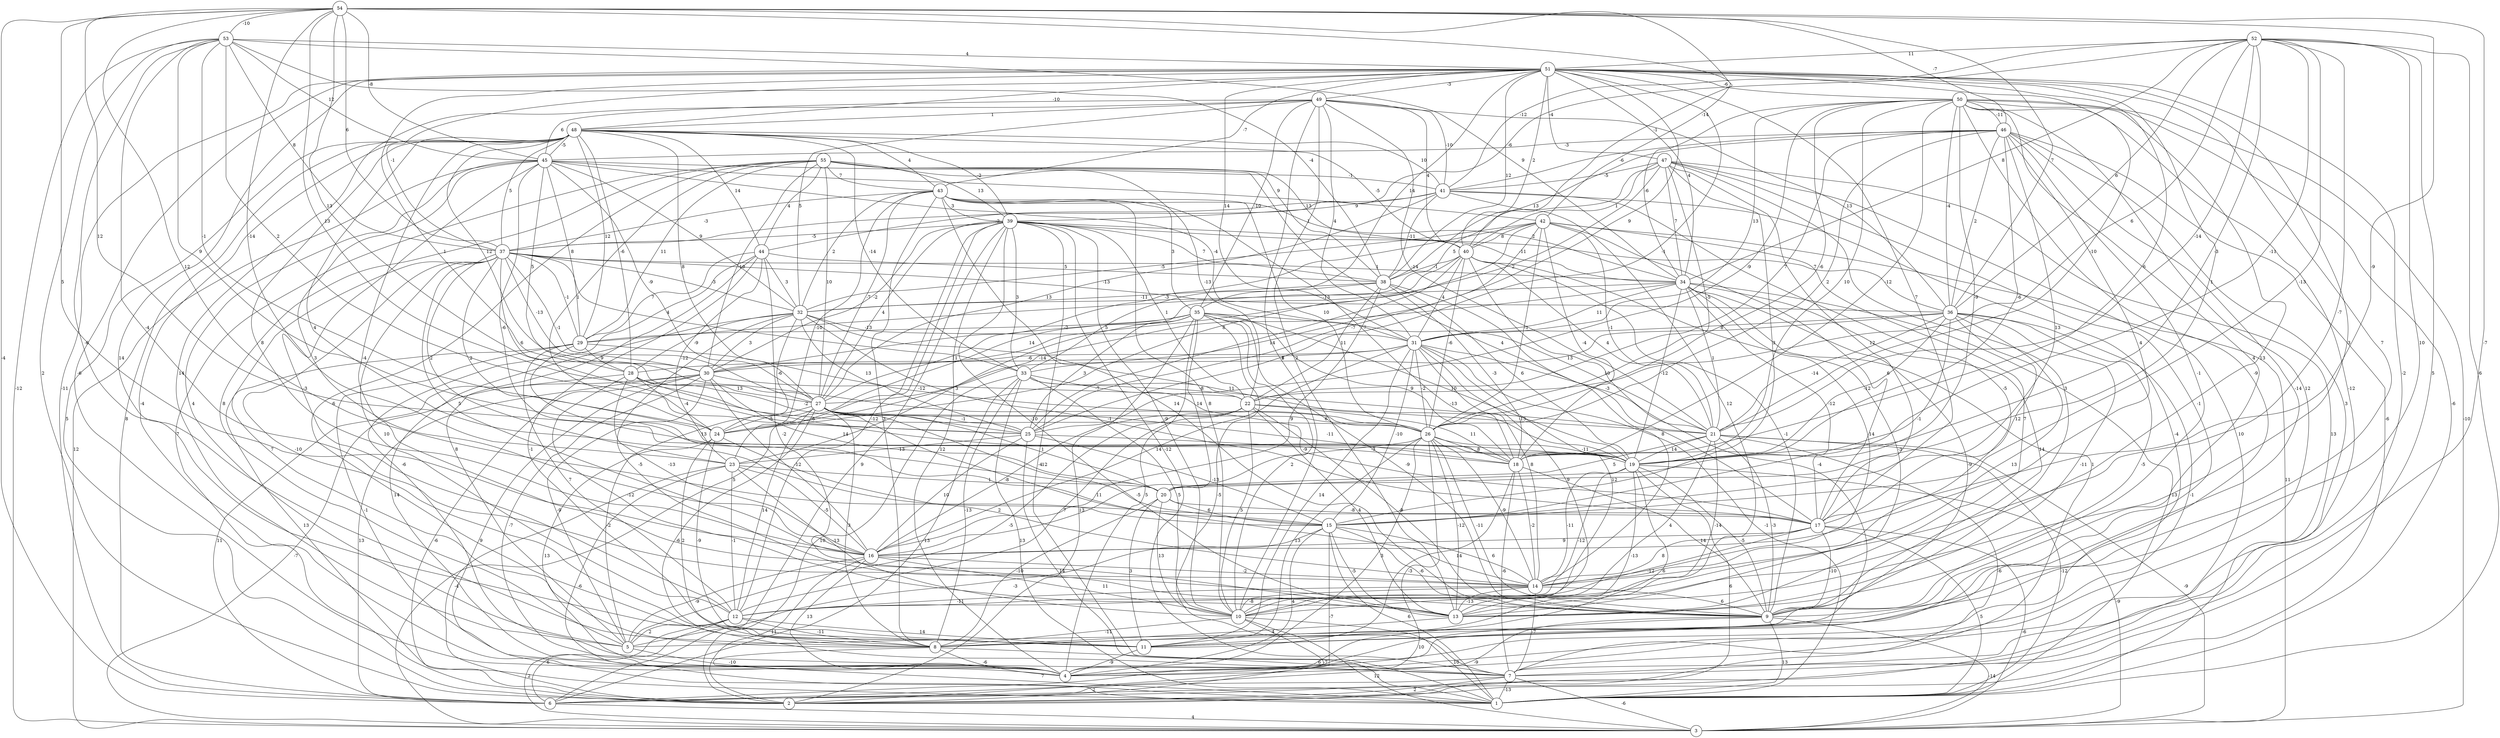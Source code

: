 graph { 
	 fontname="Helvetica,Arial,sans-serif" 
	 node [shape = circle]; 
	 55 -- 2 [label = "7"];
	 55 -- 5 [label = "8"];
	 55 -- 8 [label = "6"];
	 55 -- 17 [label = "4"];
	 55 -- 22 [label = "-13"];
	 55 -- 24 [label = "1"];
	 55 -- 27 [label = "10"];
	 55 -- 29 [label = "11"];
	 55 -- 30 [label = "-10"];
	 55 -- 38 [label = "1"];
	 55 -- 39 [label = "13"];
	 55 -- 40 [label = "13"];
	 55 -- 43 [label = "7"];
	 55 -- 44 [label = "4"];
	 54 -- 6 [label = "-4"];
	 54 -- 7 [label = "-7"];
	 54 -- 15 [label = "12"];
	 54 -- 16 [label = "5"];
	 54 -- 17 [label = "-9"];
	 54 -- 19 [label = "12"];
	 54 -- 23 [label = "-14"];
	 54 -- 26 [label = "13"];
	 54 -- 27 [label = "13"];
	 54 -- 36 [label = "7"];
	 54 -- 37 [label = "6"];
	 54 -- 40 [label = "-1"];
	 54 -- 42 [label = "-14"];
	 54 -- 45 [label = "-8"];
	 54 -- 46 [label = "-7"];
	 54 -- 53 [label = "-10"];
	 53 -- 2 [label = "2"];
	 53 -- 3 [label = "-12"];
	 53 -- 9 [label = "-4"];
	 53 -- 11 [label = "-6"];
	 53 -- 19 [label = "9"];
	 53 -- 24 [label = "-1"];
	 53 -- 25 [label = "2"];
	 53 -- 34 [label = "9"];
	 53 -- 37 [label = "8"];
	 53 -- 38 [label = "-4"];
	 53 -- 45 [label = "12"];
	 53 -- 51 [label = "4"];
	 52 -- 1 [label = "6"];
	 52 -- 6 [label = "5"];
	 52 -- 8 [label = "10"];
	 52 -- 14 [label = "-7"];
	 52 -- 15 [label = "-13"];
	 52 -- 18 [label = "-11"];
	 52 -- 19 [label = "-3"];
	 52 -- 21 [label = "-14"];
	 52 -- 22 [label = "6"];
	 52 -- 34 [label = "8"];
	 52 -- 36 [label = "6"];
	 52 -- 41 [label = "-12"];
	 52 -- 44 [label = "-6"];
	 52 -- 51 [label = "11"];
	 51 -- 4 [label = "-6"];
	 51 -- 6 [label = "-11"];
	 51 -- 7 [label = "-2"];
	 51 -- 8 [label = "14"];
	 51 -- 9 [label = "7"];
	 51 -- 10 [label = "3"];
	 51 -- 17 [label = "7"];
	 51 -- 18 [label = "6"];
	 51 -- 20 [label = "1"];
	 51 -- 21 [label = "-10"];
	 51 -- 25 [label = "-1"];
	 51 -- 26 [label = "1"];
	 51 -- 31 [label = "14"];
	 51 -- 33 [label = "9"];
	 51 -- 34 [label = "4"];
	 51 -- 35 [label = "14"];
	 51 -- 37 [label = "-1"];
	 51 -- 38 [label = "12"];
	 51 -- 40 [label = "2"];
	 51 -- 43 [label = "-7"];
	 51 -- 47 [label = "-4"];
	 51 -- 48 [label = "-10"];
	 51 -- 49 [label = "-3"];
	 51 -- 50 [label = "-6"];
	 50 -- 1 [label = "-6"];
	 50 -- 3 [label = "-10"];
	 50 -- 4 [label = "12"];
	 50 -- 7 [label = "-12"];
	 50 -- 9 [label = "4"];
	 50 -- 10 [label = "13"];
	 50 -- 11 [label = "-9"];
	 50 -- 18 [label = "-12"];
	 50 -- 19 [label = "10"];
	 50 -- 20 [label = "-9"];
	 50 -- 25 [label = "-9"];
	 50 -- 26 [label = "-6"];
	 50 -- 31 [label = "13"];
	 50 -- 34 [label = "-6"];
	 50 -- 36 [label = "-4"];
	 50 -- 46 [label = "-11"];
	 49 -- 5 [label = "14"];
	 49 -- 10 [label = "1"];
	 49 -- 13 [label = "2"];
	 49 -- 21 [label = "-14"];
	 49 -- 31 [label = "4"];
	 49 -- 32 [label = "5"];
	 49 -- 35 [label = "-10"];
	 49 -- 36 [label = "13"];
	 49 -- 40 [label = "4"];
	 49 -- 41 [label = "-10"];
	 49 -- 45 [label = "6"];
	 49 -- 48 [label = "1"];
	 48 -- 2 [label = "5"];
	 48 -- 4 [label = "-4"];
	 48 -- 6 [label = "8"];
	 48 -- 14 [label = "-4"];
	 48 -- 16 [label = "8"];
	 48 -- 17 [label = "4"];
	 48 -- 27 [label = "8"];
	 48 -- 28 [label = "-6"];
	 48 -- 29 [label = "12"];
	 48 -- 30 [label = "12"];
	 48 -- 33 [label = "-14"];
	 48 -- 37 [label = "5"];
	 48 -- 39 [label = "-2"];
	 48 -- 40 [label = "-5"];
	 48 -- 41 [label = "10"];
	 48 -- 43 [label = "4"];
	 48 -- 44 [label = "14"];
	 48 -- 45 [label = "-5"];
	 47 -- 1 [label = "13"];
	 47 -- 6 [label = "10"];
	 47 -- 9 [label = "3"];
	 47 -- 11 [label = "-1"];
	 47 -- 15 [label = "3"];
	 47 -- 17 [label = "12"];
	 47 -- 26 [label = "-5"];
	 47 -- 29 [label = "5"];
	 47 -- 30 [label = "2"];
	 47 -- 34 [label = "7"];
	 47 -- 40 [label = "1"];
	 47 -- 41 [label = "-5"];
	 46 -- 2 [label = "-6"];
	 46 -- 5 [label = "-14"];
	 46 -- 7 [label = "3"];
	 46 -- 13 [label = "-1"];
	 46 -- 15 [label = "13"];
	 46 -- 16 [label = "4"];
	 46 -- 19 [label = "-6"];
	 46 -- 22 [label = "7"];
	 46 -- 26 [label = "2"];
	 46 -- 36 [label = "2"];
	 46 -- 38 [label = "13"];
	 46 -- 41 [label = "-6"];
	 46 -- 45 [label = "-3"];
	 45 -- 3 [label = "12"];
	 45 -- 5 [label = "4"];
	 45 -- 12 [label = "-3"];
	 45 -- 16 [label = "3"];
	 45 -- 20 [label = "-6"];
	 45 -- 27 [label = "-9"];
	 45 -- 28 [label = "5"];
	 45 -- 29 [label = "8"];
	 45 -- 31 [label = "-4"];
	 45 -- 32 [label = "9"];
	 45 -- 41 [label = "-1"];
	 45 -- 42 [label = "9"];
	 44 -- 5 [label = "8"];
	 44 -- 7 [label = "-6"];
	 44 -- 10 [label = "-2"];
	 44 -- 11 [label = "-1"];
	 44 -- 23 [label = "-12"];
	 44 -- 29 [label = "7"];
	 44 -- 32 [label = "3"];
	 44 -- 38 [label = "5"];
	 43 -- 8 [label = "3"];
	 43 -- 9 [label = "14"];
	 43 -- 10 [label = "8"];
	 43 -- 18 [label = "7"];
	 43 -- 23 [label = "-10"];
	 43 -- 26 [label = "10"];
	 43 -- 27 [label = "-7"];
	 43 -- 32 [label = "2"];
	 43 -- 34 [label = "2"];
	 43 -- 35 [label = "3"];
	 43 -- 37 [label = "-3"];
	 43 -- 39 [label = "3"];
	 42 -- 3 [label = "11"];
	 42 -- 13 [label = "7"];
	 42 -- 17 [label = "6"];
	 42 -- 18 [label = "-4"];
	 42 -- 21 [label = "-1"];
	 42 -- 24 [label = "8"];
	 42 -- 25 [label = "-7"];
	 42 -- 26 [label = "-1"];
	 42 -- 30 [label = "-3"];
	 42 -- 32 [label = "-5"];
	 42 -- 40 [label = "8"];
	 41 -- 4 [label = "-4"];
	 41 -- 13 [label = "12"];
	 41 -- 14 [label = "-5"];
	 41 -- 27 [label = "13"];
	 41 -- 37 [label = "-2"];
	 41 -- 38 [label = "-11"];
	 41 -- 39 [label = "9"];
	 40 -- 4 [label = "-4"];
	 40 -- 7 [label = "1"];
	 40 -- 9 [label = "-1"];
	 40 -- 21 [label = "4"];
	 40 -- 24 [label = "14"];
	 40 -- 25 [label = "14"];
	 40 -- 26 [label = "-6"];
	 40 -- 31 [label = "4"];
	 40 -- 38 [label = "-1"];
	 39 -- 1 [label = "-4"];
	 39 -- 3 [label = "5"];
	 39 -- 4 [label = "12"];
	 39 -- 6 [label = "9"];
	 39 -- 7 [label = "-12"];
	 39 -- 10 [label = "-9"];
	 39 -- 12 [label = "-12"];
	 39 -- 13 [label = "-10"];
	 39 -- 22 [label = "1"];
	 39 -- 27 [label = "4"];
	 39 -- 30 [label = "-2"];
	 39 -- 33 [label = "3"];
	 39 -- 34 [label = "-11"];
	 39 -- 36 [label = "7"];
	 39 -- 37 [label = "-5"];
	 39 -- 38 [label = "7"];
	 38 -- 14 [label = "8"];
	 38 -- 16 [label = "9"];
	 38 -- 18 [label = "-3"];
	 38 -- 19 [label = "6"];
	 38 -- 22 [label = "11"];
	 38 -- 32 [label = "-11"];
	 38 -- 33 [label = "5"];
	 37 -- 8 [label = "7"];
	 37 -- 11 [label = "-10"];
	 37 -- 12 [label = "10"];
	 37 -- 16 [label = "5"];
	 37 -- 19 [label = "2"];
	 37 -- 23 [label = "2"];
	 37 -- 25 [label = "6"];
	 37 -- 27 [label = "-1"];
	 37 -- 29 [label = "-1"];
	 37 -- 30 [label = "-13"];
	 37 -- 32 [label = "-3"];
	 37 -- 33 [label = "4"];
	 37 -- 34 [label = "1"];
	 37 -- 36 [label = "-13"];
	 36 -- 4 [label = "-1"];
	 36 -- 9 [label = "-5"];
	 36 -- 10 [label = "13"];
	 36 -- 13 [label = "-11"];
	 36 -- 15 [label = "-1"];
	 36 -- 17 [label = "12"];
	 36 -- 19 [label = "-12"];
	 36 -- 21 [label = "-14"];
	 36 -- 27 [label = "13"];
	 36 -- 31 [label = "8"];
	 35 -- 2 [label = "13"];
	 35 -- 4 [label = "5"];
	 35 -- 7 [label = "-5"];
	 35 -- 9 [label = "-9"];
	 35 -- 10 [label = "2"];
	 35 -- 18 [label = "9"];
	 35 -- 19 [label = "10"];
	 35 -- 20 [label = "14"];
	 35 -- 21 [label = "10"];
	 35 -- 23 [label = "3"];
	 35 -- 25 [label = "3"];
	 35 -- 27 [label = "11"];
	 35 -- 29 [label = "-2"];
	 34 -- 1 [label = "13"];
	 34 -- 8 [label = "-9"];
	 34 -- 9 [label = "14"];
	 34 -- 13 [label = "-3"];
	 34 -- 14 [label = "14"];
	 34 -- 17 [label = "-12"];
	 34 -- 19 [label = "-12"];
	 34 -- 21 [label = "1"];
	 34 -- 24 [label = "-14"];
	 34 -- 31 [label = "11"];
	 34 -- 32 [label = "-13"];
	 33 -- 1 [label = "13"];
	 33 -- 2 [label = "10"];
	 33 -- 6 [label = "13"];
	 33 -- 8 [label = "-13"];
	 33 -- 10 [label = "5"];
	 33 -- 17 [label = "-9"];
	 33 -- 21 [label = "-13"];
	 33 -- 22 [label = "-8"];
	 32 -- 4 [label = "14"];
	 32 -- 13 [label = "-5"];
	 32 -- 17 [label = "-1"];
	 32 -- 19 [label = "11"];
	 32 -- 24 [label = "-6"];
	 32 -- 25 [label = "13"];
	 32 -- 28 [label = "-9"];
	 32 -- 30 [label = "3"];
	 32 -- 31 [label = "-13"];
	 31 -- 1 [label = "-1"];
	 31 -- 10 [label = "12"];
	 31 -- 11 [label = "14"];
	 31 -- 13 [label = "9"];
	 31 -- 14 [label = "8"];
	 31 -- 15 [label = "-10"];
	 31 -- 16 [label = "14"];
	 31 -- 21 [label = "-3"];
	 31 -- 26 [label = "-2"];
	 31 -- 28 [label = "-6"];
	 31 -- 30 [label = "8"];
	 30 -- 1 [label = "9"];
	 30 -- 2 [label = "-6"];
	 30 -- 3 [label = "-7"];
	 30 -- 4 [label = "-7"];
	 30 -- 5 [label = "-9"];
	 30 -- 6 [label = "13"];
	 30 -- 16 [label = "-12"];
	 30 -- 20 [label = "14"];
	 30 -- 22 [label = "-7"];
	 29 -- 1 [label = "13"];
	 29 -- 4 [label = "-1"];
	 29 -- 12 [label = "7"];
	 29 -- 15 [label = "13"];
	 29 -- 26 [label = "-12"];
	 29 -- 28 [label = "9"];
	 28 -- 6 [label = "11"];
	 28 -- 13 [label = "-12"];
	 28 -- 16 [label = "-13"];
	 28 -- 19 [label = "-6"];
	 28 -- 24 [label = "-4"];
	 28 -- 25 [label = "-2"];
	 28 -- 27 [label = "13"];
	 27 -- 5 [label = "-2"];
	 27 -- 7 [label = "-6"];
	 27 -- 8 [label = "3"];
	 27 -- 12 [label = "14"];
	 27 -- 14 [label = "11"];
	 27 -- 15 [label = "-12"];
	 27 -- 18 [label = "-11"];
	 27 -- 20 [label = "1"];
	 27 -- 24 [label = "-5"];
	 27 -- 25 [label = "-1"];
	 27 -- 26 [label = "6"];
	 26 -- 2 [label = "-3"];
	 26 -- 4 [label = "3"];
	 26 -- 9 [label = "-11"];
	 26 -- 11 [label = "13"];
	 26 -- 13 [label = "-12"];
	 26 -- 14 [label = "-9"];
	 26 -- 16 [label = "-5"];
	 26 -- 18 [label = "8"];
	 26 -- 19 [label = "-11"];
	 25 -- 1 [label = "14"];
	 25 -- 15 [label = "-13"];
	 25 -- 16 [label = "10"];
	 25 -- 18 [label = "-3"];
	 25 -- 23 [label = "-13"];
	 24 -- 4 [label = "13"];
	 24 -- 8 [label = "2"];
	 24 -- 11 [label = "-9"];
	 24 -- 14 [label = "2"];
	 23 -- 1 [label = "-6"];
	 23 -- 2 [label = "-4"];
	 23 -- 12 [label = "-1"];
	 23 -- 13 [label = "-13"];
	 23 -- 16 [label = "-5"];
	 23 -- 20 [label = "1"];
	 22 -- 5 [label = "-5"];
	 22 -- 9 [label = "-9"];
	 22 -- 10 [label = "5"];
	 22 -- 12 [label = "7"];
	 22 -- 13 [label = "4"];
	 22 -- 16 [label = "-8"];
	 22 -- 18 [label = "11"];
	 22 -- 21 [label = "-13"];
	 21 -- 1 [label = "-12"];
	 21 -- 2 [label = "-6"];
	 21 -- 3 [label = "-9"];
	 21 -- 9 [label = "-3"];
	 21 -- 10 [label = "4"];
	 21 -- 13 [label = "-14"];
	 21 -- 19 [label = "14"];
	 21 -- 20 [label = "5"];
	 20 -- 8 [label = "-10"];
	 20 -- 10 [label = "13"];
	 20 -- 11 [label = "3"];
	 20 -- 15 [label = "6"];
	 20 -- 17 [label = "-8"];
	 19 -- 2 [label = "6"];
	 19 -- 3 [label = "-9"];
	 19 -- 4 [label = "6"];
	 19 -- 9 [label = "-5"];
	 19 -- 11 [label = "-13"];
	 19 -- 12 [label = "-12"];
	 19 -- 14 [label = "-11"];
	 18 -- 7 [label = "-6"];
	 18 -- 9 [label = "14"];
	 18 -- 11 [label = "14"];
	 18 -- 14 [label = "-2"];
	 17 -- 1 [label = "5"];
	 17 -- 3 [label = "-6"];
	 17 -- 9 [label = "-10"];
	 17 -- 12 [label = "-12"];
	 17 -- 14 [label = "8"];
	 17 -- 16 [label = "9"];
	 16 -- 2 [label = "11"];
	 16 -- 4 [label = "13"];
	 16 -- 5 [label = "-9"];
	 16 -- 10 [label = "11"];
	 16 -- 14 [label = "-2"];
	 15 -- 1 [label = "6"];
	 15 -- 4 [label = "4"];
	 15 -- 5 [label = "-3"];
	 15 -- 6 [label = "-7"];
	 15 -- 9 [label = "-6"];
	 15 -- 13 [label = "-5"];
	 15 -- 14 [label = "6"];
	 14 -- 7 [label = "-7"];
	 14 -- 9 [label = "6"];
	 14 -- 10 [label = "-8"];
	 14 -- 12 [label = "-11"];
	 14 -- 13 [label = "-13"];
	 13 -- 8 [label = "4"];
	 12 -- 3 [label = "2"];
	 12 -- 5 [label = "2"];
	 12 -- 6 [label = "6"];
	 12 -- 8 [label = "-11"];
	 12 -- 11 [label = "14"];
	 11 -- 4 [label = "-9"];
	 10 -- 1 [label = "10"];
	 10 -- 2 [label = "-7"];
	 10 -- 3 [label = "12"];
	 10 -- 8 [label = "-11"];
	 9 -- 1 [label = "13"];
	 9 -- 3 [label = "-14"];
	 9 -- 4 [label = "10"];
	 9 -- 6 [label = "-9"];
	 8 -- 1 [label = "7"];
	 8 -- 4 [label = "-6"];
	 8 -- 7 [label = "6"];
	 7 -- 1 [label = "-13"];
	 7 -- 2 [label = "2"];
	 7 -- 3 [label = "-6"];
	 7 -- 6 [label = "2"];
	 6 -- 3 [label = "4"];
	 5 -- 4 [label = "-10"];
	 1;
	 2;
	 3;
	 4;
	 5;
	 6;
	 7;
	 8;
	 9;
	 10;
	 11;
	 12;
	 13;
	 14;
	 15;
	 16;
	 17;
	 18;
	 19;
	 20;
	 21;
	 22;
	 23;
	 24;
	 25;
	 26;
	 27;
	 28;
	 29;
	 30;
	 31;
	 32;
	 33;
	 34;
	 35;
	 36;
	 37;
	 38;
	 39;
	 40;
	 41;
	 42;
	 43;
	 44;
	 45;
	 46;
	 47;
	 48;
	 49;
	 50;
	 51;
	 52;
	 53;
	 54;
	 55;
}
